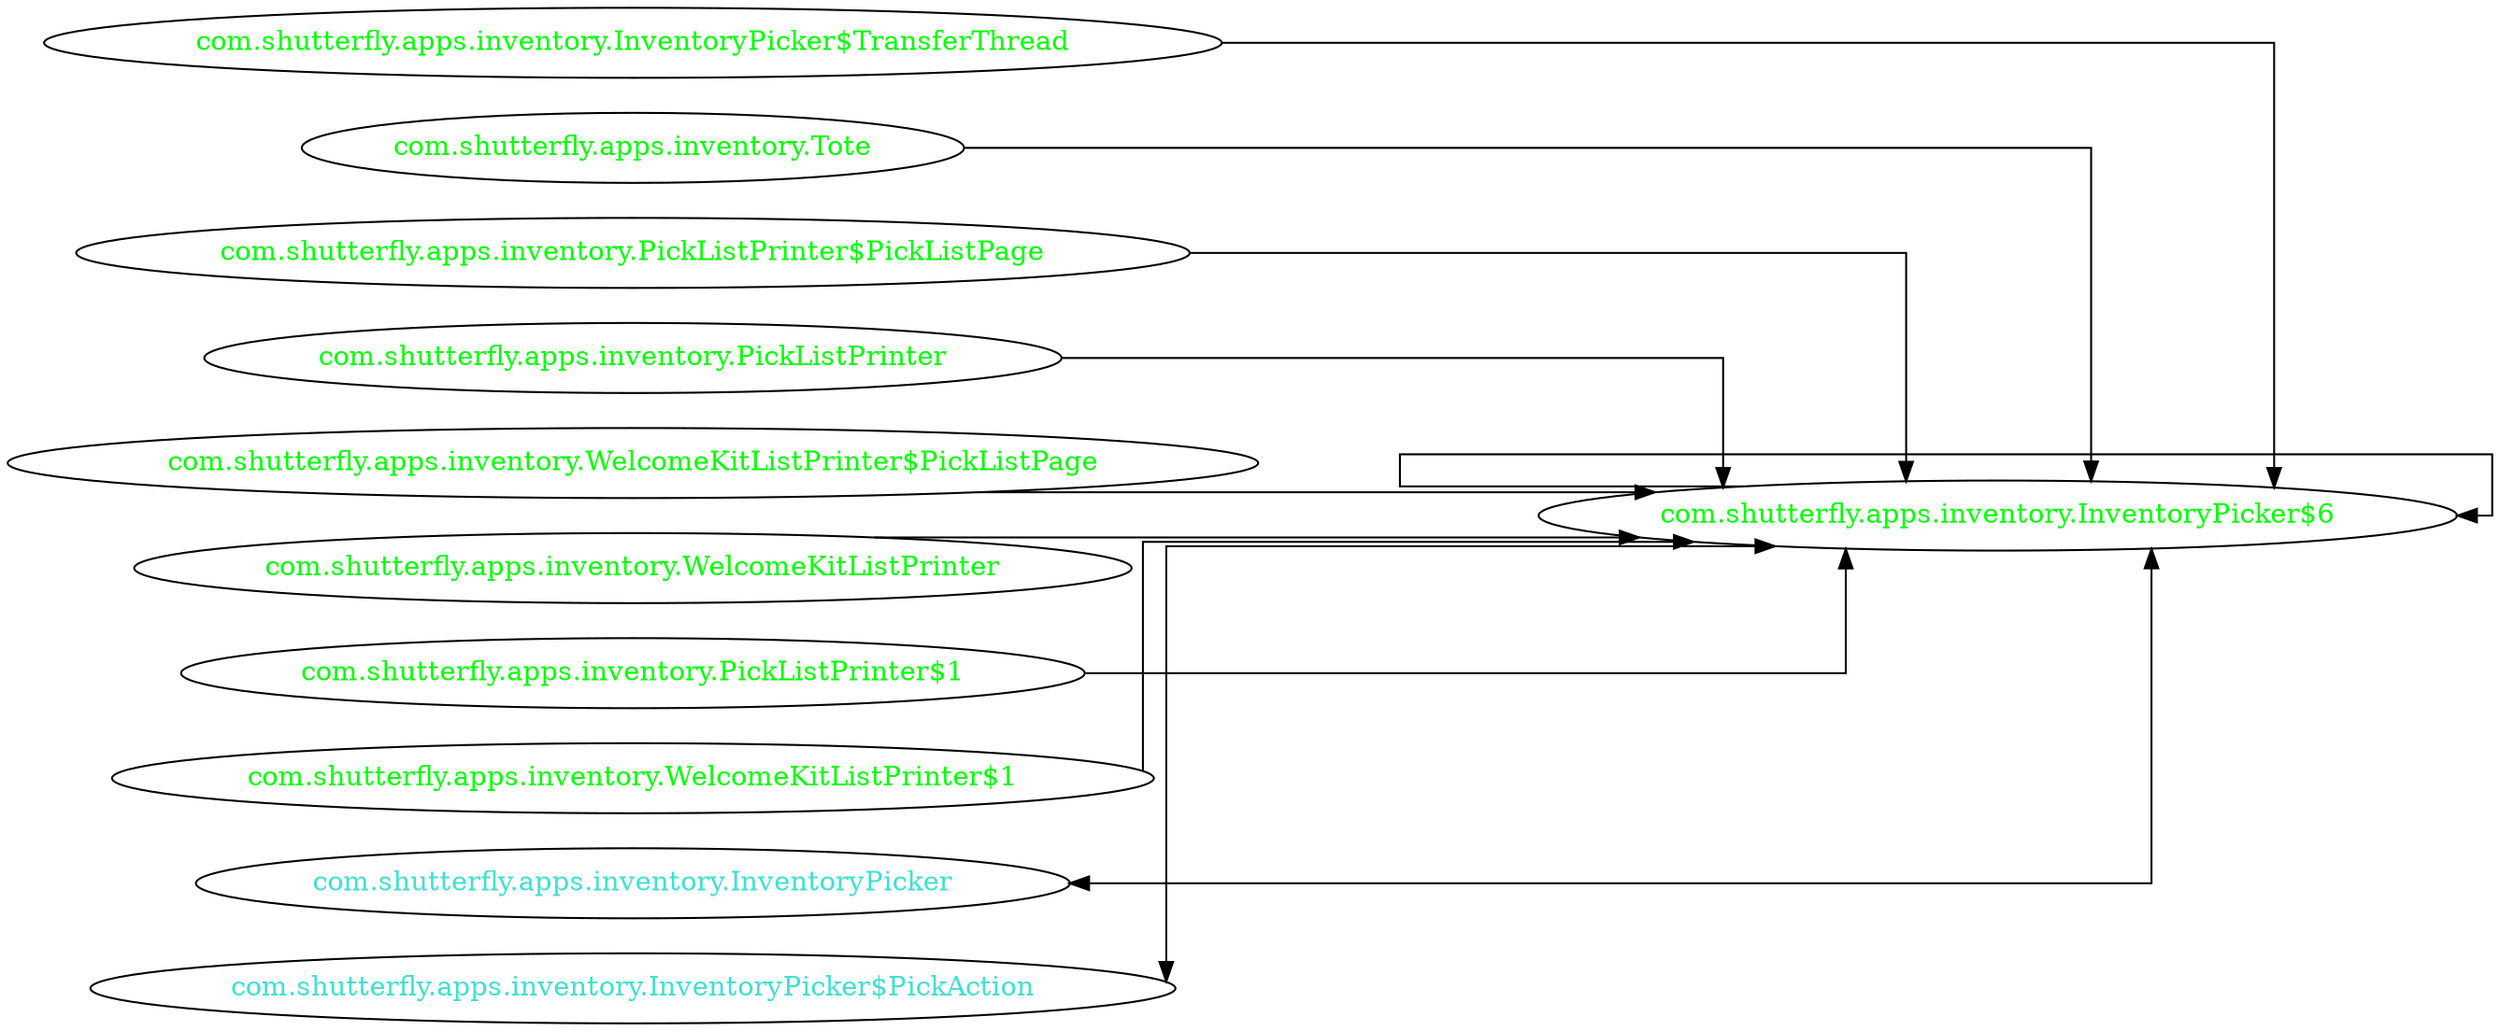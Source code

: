 digraph dependencyGraph {
 concentrate=true;
 ranksep="2.0";
 rankdir="LR"; 
 splines="ortho";
"com.shutterfly.apps.inventory.InventoryPicker$6" [fontcolor="red"];
"com.shutterfly.apps.inventory.InventoryPicker$6" [ fontcolor="green" ];
"com.shutterfly.apps.inventory.InventoryPicker$6"->"com.shutterfly.apps.inventory.InventoryPicker$6";
"com.shutterfly.apps.inventory.InventoryPicker$TransferThread" [ fontcolor="green" ];
"com.shutterfly.apps.inventory.InventoryPicker$TransferThread"->"com.shutterfly.apps.inventory.InventoryPicker$6";
"com.shutterfly.apps.inventory.Tote" [ fontcolor="green" ];
"com.shutterfly.apps.inventory.Tote"->"com.shutterfly.apps.inventory.InventoryPicker$6";
"com.shutterfly.apps.inventory.PickListPrinter$PickListPage" [ fontcolor="green" ];
"com.shutterfly.apps.inventory.PickListPrinter$PickListPage"->"com.shutterfly.apps.inventory.InventoryPicker$6";
"com.shutterfly.apps.inventory.PickListPrinter" [ fontcolor="green" ];
"com.shutterfly.apps.inventory.PickListPrinter"->"com.shutterfly.apps.inventory.InventoryPicker$6";
"com.shutterfly.apps.inventory.WelcomeKitListPrinter$PickListPage" [ fontcolor="green" ];
"com.shutterfly.apps.inventory.WelcomeKitListPrinter$PickListPage"->"com.shutterfly.apps.inventory.InventoryPicker$6";
"com.shutterfly.apps.inventory.WelcomeKitListPrinter" [ fontcolor="green" ];
"com.shutterfly.apps.inventory.WelcomeKitListPrinter"->"com.shutterfly.apps.inventory.InventoryPicker$6";
"com.shutterfly.apps.inventory.PickListPrinter$1" [ fontcolor="green" ];
"com.shutterfly.apps.inventory.PickListPrinter$1"->"com.shutterfly.apps.inventory.InventoryPicker$6";
"com.shutterfly.apps.inventory.WelcomeKitListPrinter$1" [ fontcolor="green" ];
"com.shutterfly.apps.inventory.WelcomeKitListPrinter$1"->"com.shutterfly.apps.inventory.InventoryPicker$6";
"com.shutterfly.apps.inventory.InventoryPicker" [ fontcolor="turquoise" ];
"com.shutterfly.apps.inventory.InventoryPicker"->"com.shutterfly.apps.inventory.InventoryPicker$6" [dir=both];
"com.shutterfly.apps.inventory.InventoryPicker$PickAction" [ fontcolor="turquoise" ];
"com.shutterfly.apps.inventory.InventoryPicker$PickAction"->"com.shutterfly.apps.inventory.InventoryPicker$6" [dir=both];
}